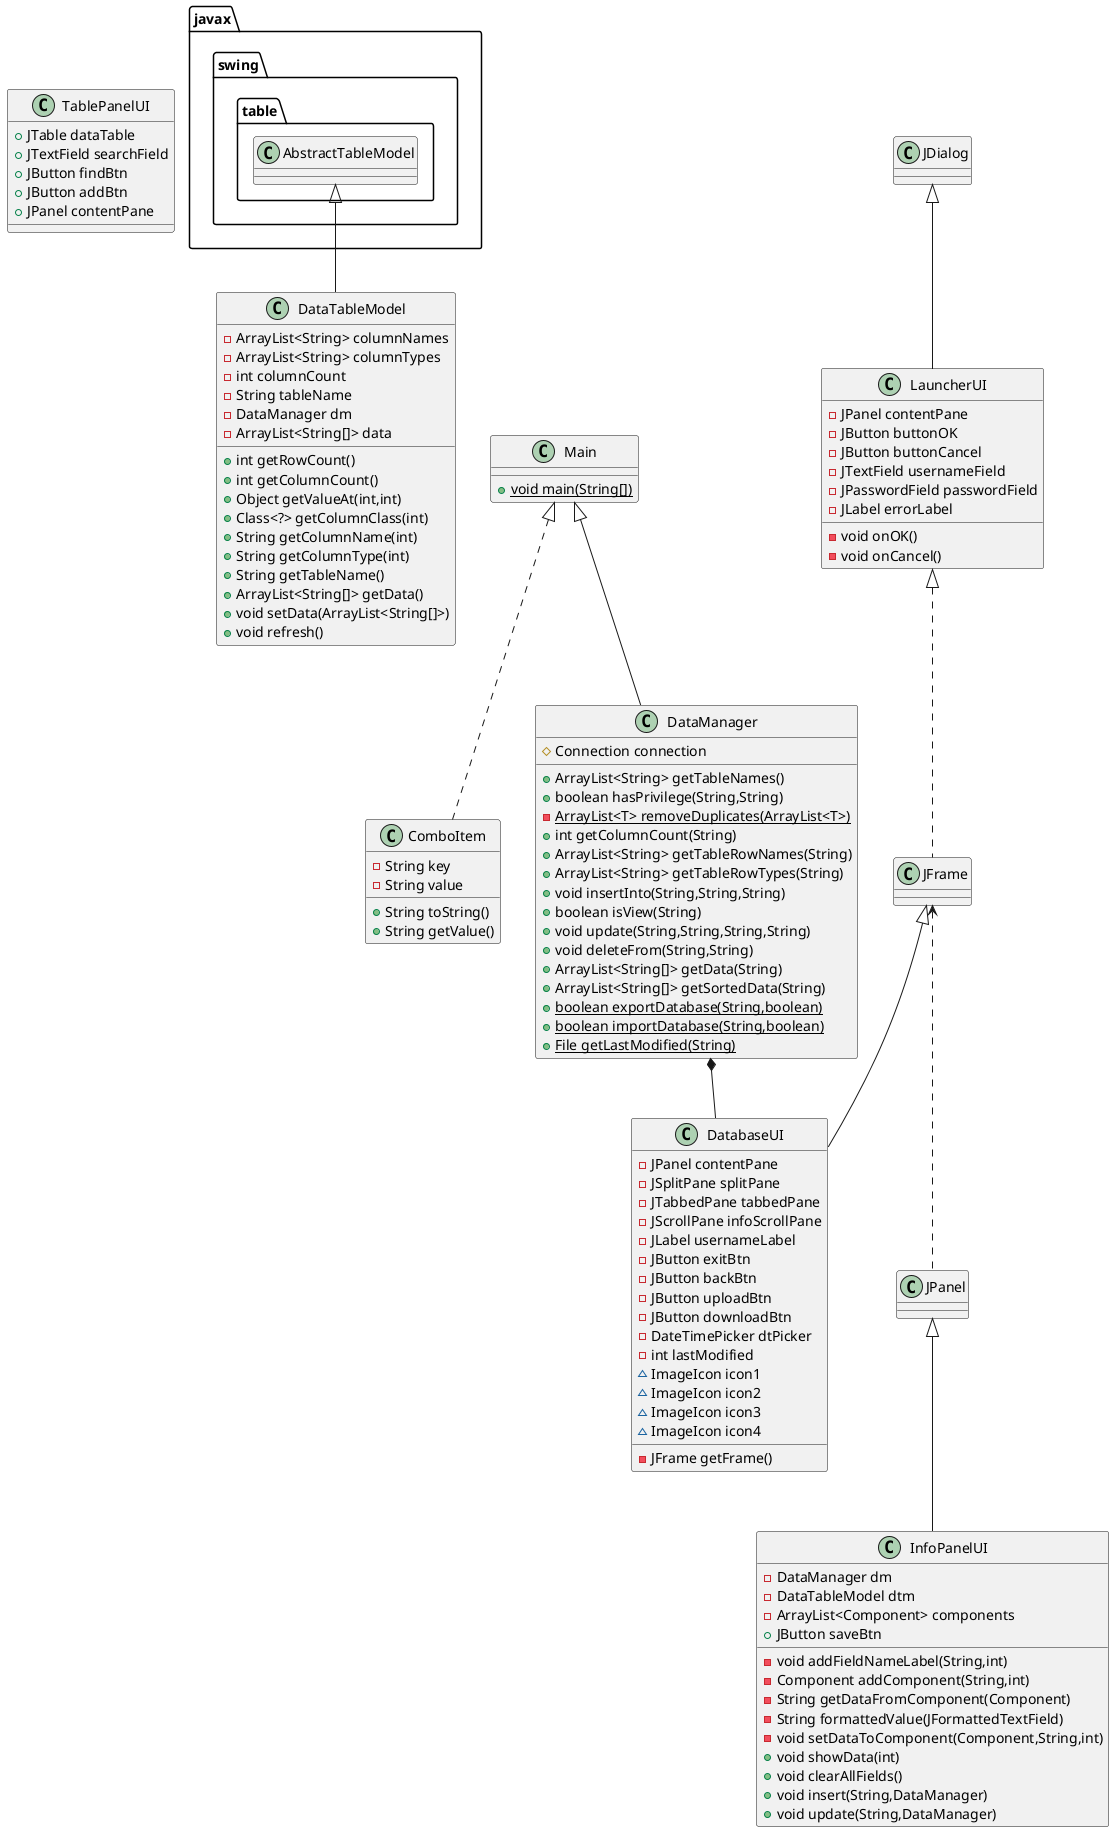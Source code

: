 @startuml
class TablePanelUI {
+ JTable dataTable
+ JTextField searchField
+ JButton findBtn
+ JButton addBtn
+ JPanel contentPane
}
class DataTableModel {
- ArrayList<String> columnNames
- ArrayList<String> columnTypes
- int columnCount
- String tableName
- DataManager dm
- ArrayList<String[]> data
+ int getRowCount()
+ int getColumnCount()
+ Object getValueAt(int,int)
+ Class<?> getColumnClass(int)
+ String getColumnName(int)
+ String getColumnType(int)
+ String getTableName()
+ ArrayList<String[]> getData()
+ void setData(ArrayList<String[]>)
+ void refresh()
}
class ComboItem {
- String key
- String value
+ String toString()
+ String getValue()
}
class DatabaseUI {
- JPanel contentPane
- JSplitPane splitPane
- JTabbedPane tabbedPane
- JScrollPane infoScrollPane
- JLabel usernameLabel
- JButton exitBtn
- JButton backBtn
- JButton uploadBtn
- JButton downloadBtn
- DateTimePicker dtPicker
- int lastModified
~ ImageIcon icon1
~ ImageIcon icon2
~ ImageIcon icon3
~ ImageIcon icon4
- JFrame getFrame()
}
class DataManager {
# Connection connection
+ ArrayList<String> getTableNames()
+ boolean hasPrivilege(String,String)
- {static} ArrayList<T> removeDuplicates(ArrayList<T>)
+ int getColumnCount(String)
+ ArrayList<String> getTableRowNames(String)
+ ArrayList<String> getTableRowTypes(String)
+ void insertInto(String,String,String)
+ boolean isView(String)
+ void update(String,String,String,String)
+ void deleteFrom(String,String)
+ ArrayList<String[]> getData(String)
+ ArrayList<String[]> getSortedData(String)
+ {static} boolean exportDatabase(String,boolean)
+ {static} boolean importDatabase(String,boolean)
+ {static} File getLastModified(String)
}
class Main {
+ {static} void main(String[])
}
class InfoPanelUI {
- DataManager dm
- DataTableModel dtm
- ArrayList<Component> components
+ JButton saveBtn
- void addFieldNameLabel(String,int)
- Component addComponent(String,int)
- String getDataFromComponent(Component)
- String formattedValue(JFormattedTextField)
- void setDataToComponent(Component,String,int)
+ void showData(int)
+ void clearAllFields()
+ void insert(String,DataManager)
+ void update(String,DataManager)
}
class LauncherUI {
- JPanel contentPane
- JButton buttonOK
- JButton buttonCancel
- JTextField usernameField
- JPasswordField passwordField
- JLabel errorLabel
- void onOK()
- void onCancel()
}


javax.swing.table.AbstractTableModel <|-- DataTableModel
JFrame <|-- DatabaseUI
JPanel <|-- InfoPanelUI
JDialog <|-- LauncherUI
Main <|-- DataManager
DataManager *-- DatabaseUI
Main <|.. ComboItem
JFrame <.. JPanel
LauncherUI <|.. JFrame
@enduml
